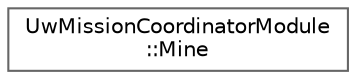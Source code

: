 digraph "Graphical Class Hierarchy"
{
 // LATEX_PDF_SIZE
  bgcolor="transparent";
  edge [fontname=Helvetica,fontsize=10,labelfontname=Helvetica,labelfontsize=10];
  node [fontname=Helvetica,fontsize=10,shape=box,height=0.2,width=0.4];
  rankdir="LR";
  Node0 [id="Node000000",label="UwMissionCoordinatorModule\l::Mine",height=0.2,width=0.4,color="grey40", fillcolor="white", style="filled",URL="$structUwMissionCoordinatorModule_1_1Mine.html",tooltip="Mine describes a mine by its position and state."];
}
